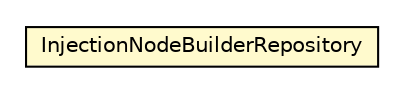 #!/usr/local/bin/dot
#
# Class diagram 
# Generated by UMLGraph version 5.1 (http://www.umlgraph.org/)
#

digraph G {
	edge [fontname="Helvetica",fontsize=10,labelfontname="Helvetica",labelfontsize=10];
	node [fontname="Helvetica",fontsize=10,shape=plaintext];
	nodesep=0.25;
	ranksep=0.5;
	// org.androidtransfuse.gen.InjectionNodeBuilderRepository
	c51112 [label=<<table title="org.androidtransfuse.gen.InjectionNodeBuilderRepository" border="0" cellborder="1" cellspacing="0" cellpadding="2" port="p" bgcolor="lemonChiffon" href="./InjectionNodeBuilderRepository.html">
		<tr><td><table border="0" cellspacing="0" cellpadding="1">
<tr><td align="center" balign="center"> InjectionNodeBuilderRepository </td></tr>
		</table></td></tr>
		</table>>, fontname="Helvetica", fontcolor="black", fontsize=10.0];
}

